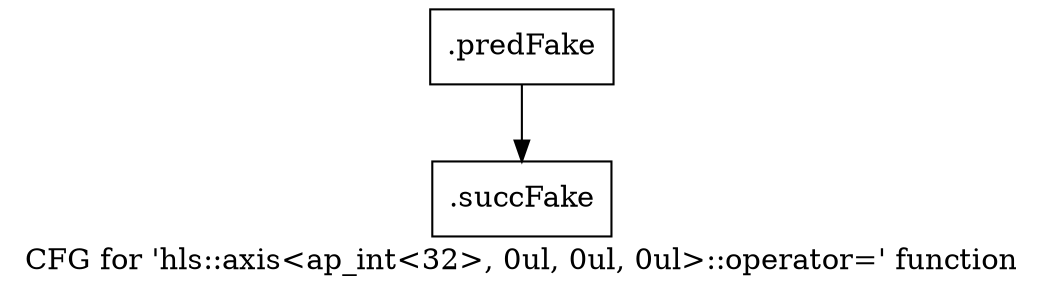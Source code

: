 digraph "CFG for 'hls::axis\<ap_int\<32\>, 0ul, 0ul, 0ul\>::operator=' function" {
	label="CFG for 'hls::axis\<ap_int\<32\>, 0ul, 0ul, 0ul\>::operator=' function";

	Node0x4601ba0 [shape=record,filename="",linenumber="",label="{.predFake}"];
	Node0x4601ba0 -> Node0x47bb480[ callList="" memoryops="" filename="/media/miguel/NewVolume/Linux/Xilinx/Vitis_HLS/2020.2/include/ap_axi_sdata.h" execusionnum="0"];
	Node0x47bb480 [shape=record,filename="/media/miguel/NewVolume/Linux/Xilinx/Vitis_HLS/2020.2/include/ap_axi_sdata.h",linenumber="109",label="{.succFake}"];
}
